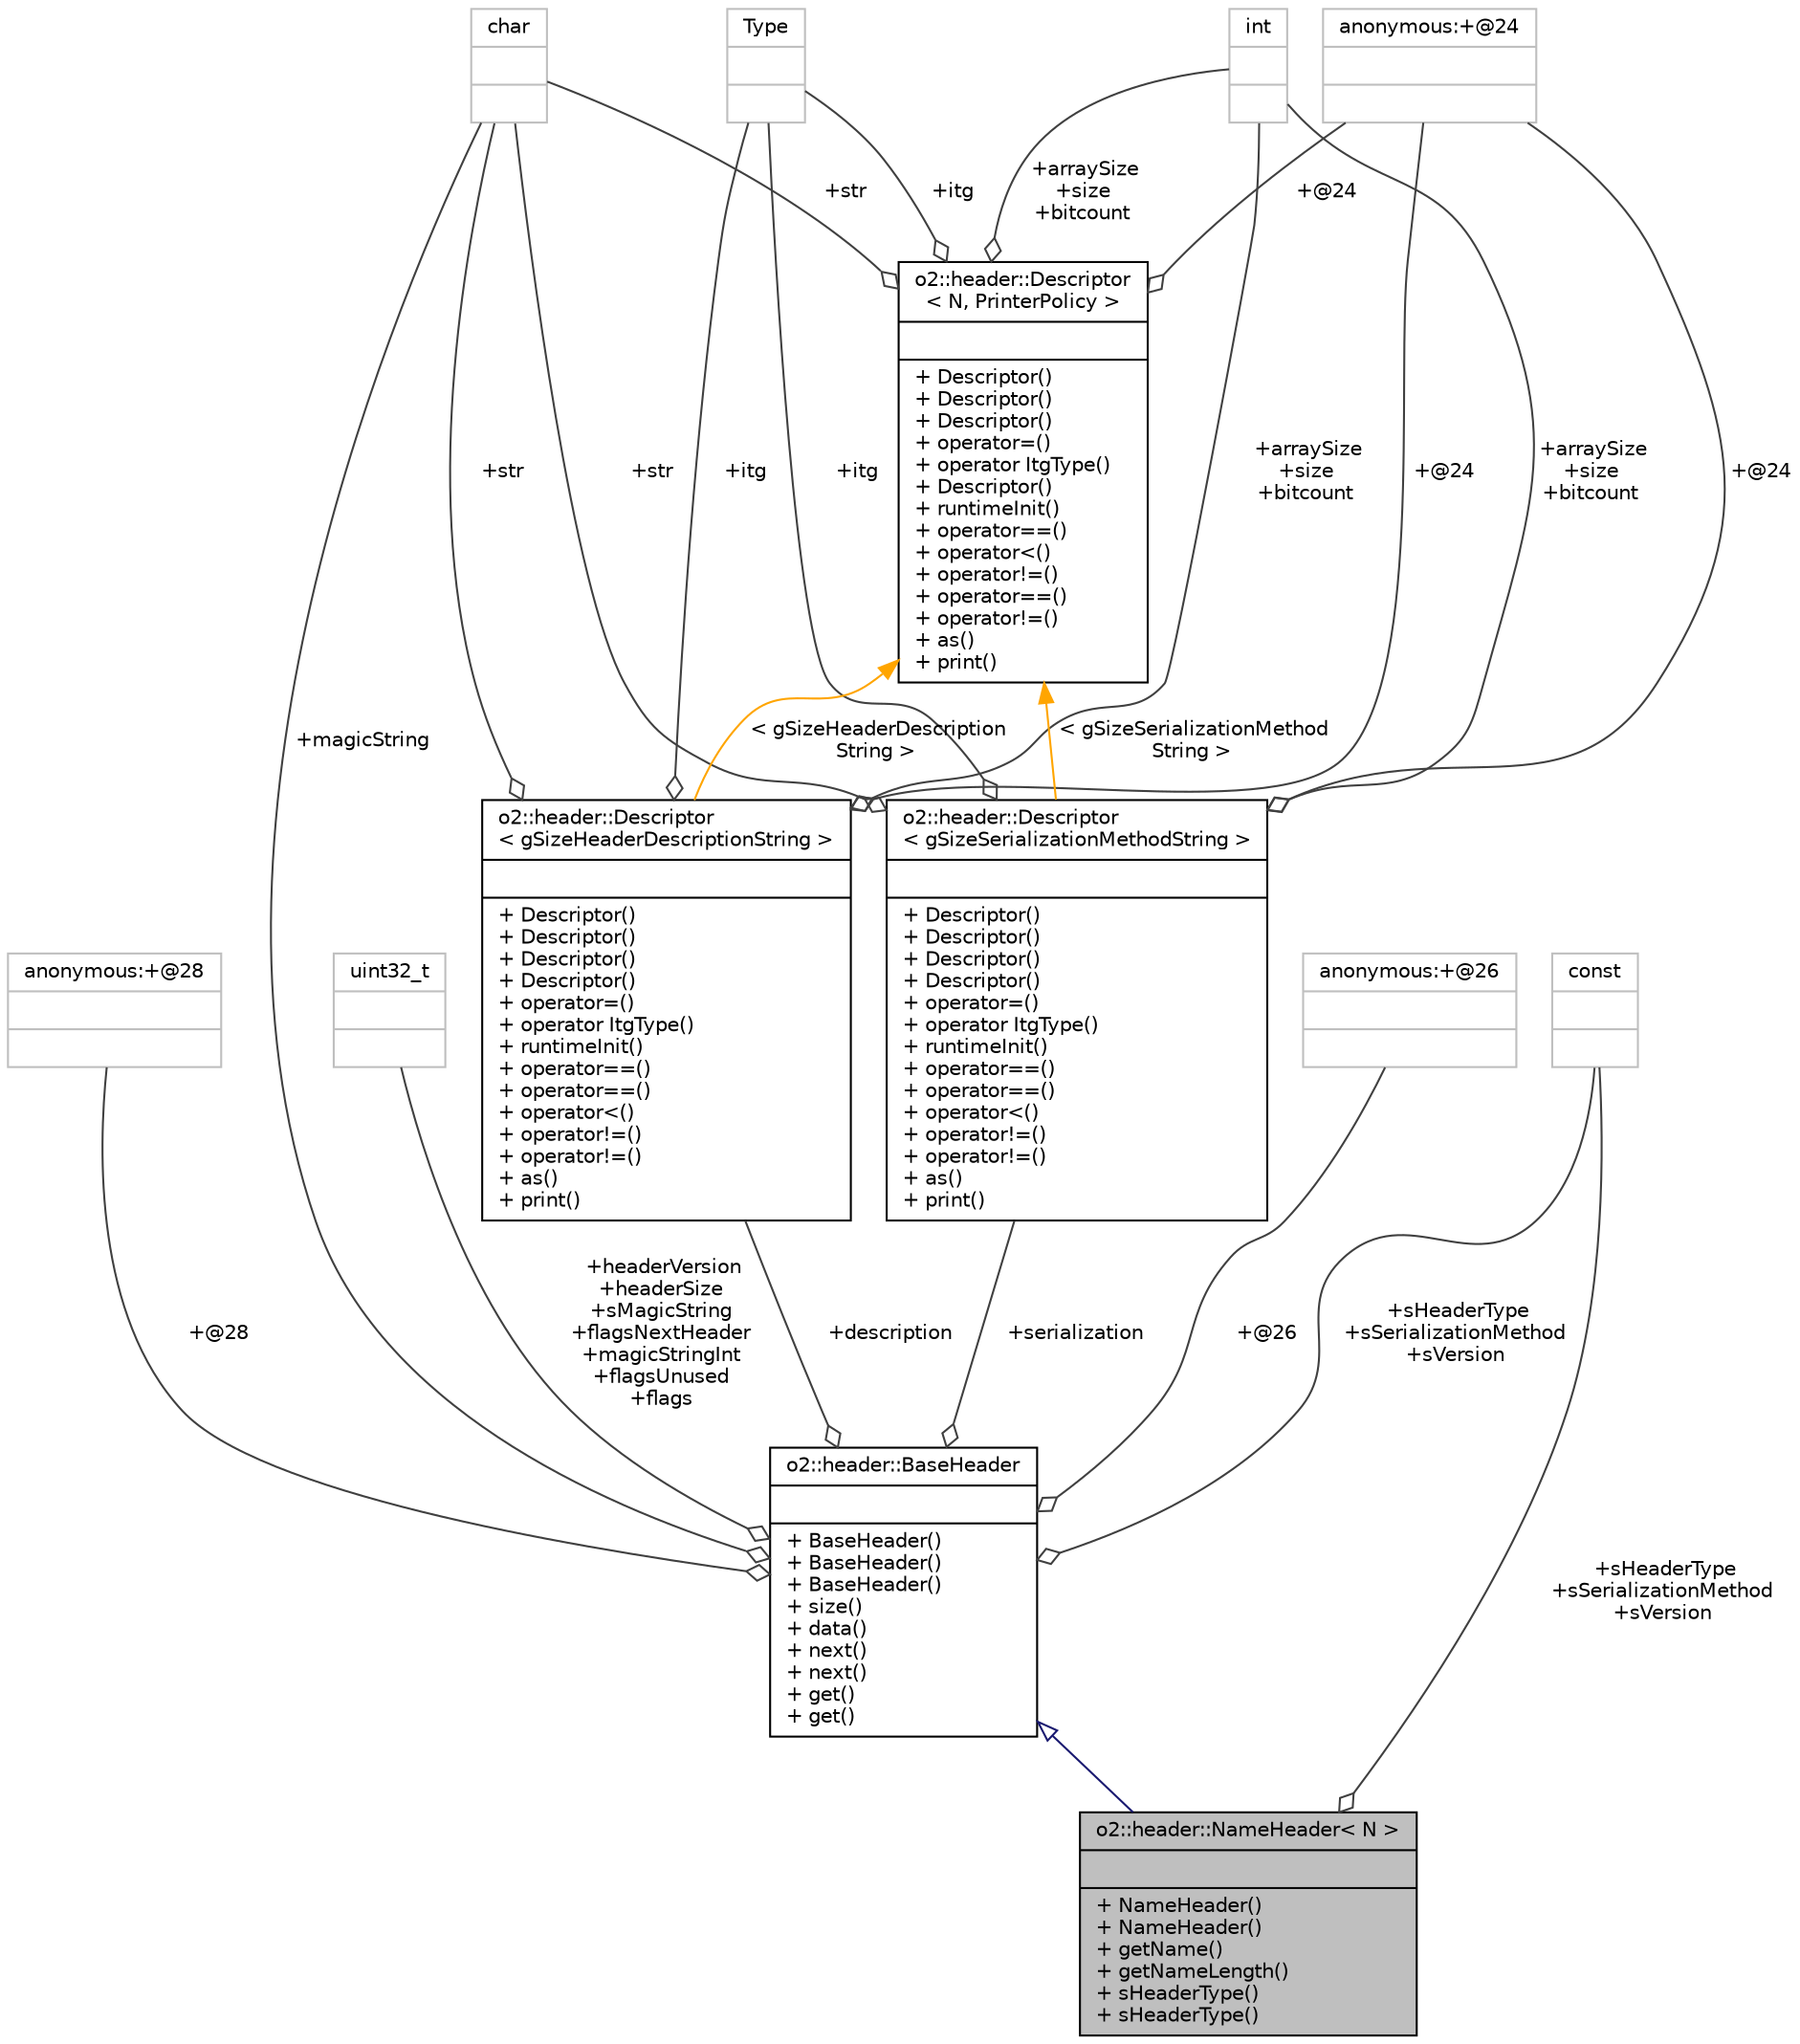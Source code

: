 digraph "o2::header::NameHeader&lt; N &gt;"
{
 // INTERACTIVE_SVG=YES
  bgcolor="transparent";
  edge [fontname="Helvetica",fontsize="10",labelfontname="Helvetica",labelfontsize="10"];
  node [fontname="Helvetica",fontsize="10",shape=record];
  Node1 [label="{o2::header::NameHeader\< N \>\n||+ NameHeader()\l+ NameHeader()\l+ getName()\l+ getNameLength()\l+ sHeaderType()\l+ sHeaderType()\l}",height=0.2,width=0.4,color="black", fillcolor="grey75", style="filled", fontcolor="black"];
  Node2 -> Node1 [dir="back",color="midnightblue",fontsize="10",style="solid",arrowtail="onormal",fontname="Helvetica"];
  Node2 [label="{o2::header::BaseHeader\n||+ BaseHeader()\l+ BaseHeader()\l+ BaseHeader()\l+ size()\l+ data()\l+ next()\l+ next()\l+ get()\l+ get()\l}",height=0.2,width=0.4,color="black",URL="$d8/dbd/structo2_1_1header_1_1BaseHeader.html",tooltip="the base header struct Every header type must begin (i.e. derive) with this. Don&#39;t use this struct di..."];
  Node3 -> Node2 [color="grey25",fontsize="10",style="solid",label=" +description" ,arrowhead="odiamond",fontname="Helvetica"];
  Node3 [label="{o2::header::Descriptor\l\< gSizeHeaderDescriptionString \>\n||+ Descriptor()\l+ Descriptor()\l+ Descriptor()\l+ Descriptor()\l+ operator=()\l+ operator ItgType()\l+ runtimeInit()\l+ operator==()\l+ operator==()\l+ operator\<()\l+ operator!=()\l+ operator!=()\l+ as()\l+ print()\l}",height=0.2,width=0.4,color="black",URL="$d9/db3/structo2_1_1header_1_1Descriptor.html"];
  Node4 -> Node3 [color="grey25",fontsize="10",style="solid",label=" +itg" ,arrowhead="odiamond",fontname="Helvetica"];
  Node4 [label="{Type\n||}",height=0.2,width=0.4,color="grey75"];
  Node5 -> Node3 [color="grey25",fontsize="10",style="solid",label=" +str" ,arrowhead="odiamond",fontname="Helvetica"];
  Node5 [label="{char\n||}",height=0.2,width=0.4,color="grey75"];
  Node6 -> Node3 [color="grey25",fontsize="10",style="solid",label=" +arraySize\n+size\n+bitcount" ,arrowhead="odiamond",fontname="Helvetica"];
  Node6 [label="{int\n||}",height=0.2,width=0.4,color="grey75"];
  Node7 -> Node3 [color="grey25",fontsize="10",style="solid",label=" +@24" ,arrowhead="odiamond",fontname="Helvetica"];
  Node7 [label="{anonymous:+@24\n||}",height=0.2,width=0.4,color="grey75"];
  Node8 -> Node3 [dir="back",color="orange",fontsize="10",style="solid",label=" \< gSizeHeaderDescription\lString \>" ,fontname="Helvetica"];
  Node8 [label="{o2::header::Descriptor\l\< N, PrinterPolicy \>\n||+ Descriptor()\l+ Descriptor()\l+ Descriptor()\l+ operator=()\l+ operator ItgType()\l+ Descriptor()\l+ runtimeInit()\l+ operator==()\l+ operator\<()\l+ operator!=()\l+ operator==()\l+ operator!=()\l+ as()\l+ print()\l}",height=0.2,width=0.4,color="black",URL="$d9/db3/structo2_1_1header_1_1Descriptor.html"];
  Node4 -> Node8 [color="grey25",fontsize="10",style="solid",label=" +itg" ,arrowhead="odiamond",fontname="Helvetica"];
  Node5 -> Node8 [color="grey25",fontsize="10",style="solid",label=" +str" ,arrowhead="odiamond",fontname="Helvetica"];
  Node6 -> Node8 [color="grey25",fontsize="10",style="solid",label=" +arraySize\n+size\n+bitcount" ,arrowhead="odiamond",fontname="Helvetica"];
  Node7 -> Node8 [color="grey25",fontsize="10",style="solid",label=" +@24" ,arrowhead="odiamond",fontname="Helvetica"];
  Node9 -> Node2 [color="grey25",fontsize="10",style="solid",label=" +@26" ,arrowhead="odiamond",fontname="Helvetica"];
  Node9 [label="{anonymous:+@26\n||}",height=0.2,width=0.4,color="grey75"];
  Node5 -> Node2 [color="grey25",fontsize="10",style="solid",label=" +magicString" ,arrowhead="odiamond",fontname="Helvetica"];
  Node10 -> Node2 [color="grey25",fontsize="10",style="solid",label=" +@28" ,arrowhead="odiamond",fontname="Helvetica"];
  Node10 [label="{anonymous:+@28\n||}",height=0.2,width=0.4,color="grey75"];
  Node11 -> Node2 [color="grey25",fontsize="10",style="solid",label=" +serialization" ,arrowhead="odiamond",fontname="Helvetica"];
  Node11 [label="{o2::header::Descriptor\l\< gSizeSerializationMethodString \>\n||+ Descriptor()\l+ Descriptor()\l+ Descriptor()\l+ Descriptor()\l+ operator=()\l+ operator ItgType()\l+ runtimeInit()\l+ operator==()\l+ operator==()\l+ operator\<()\l+ operator!=()\l+ operator!=()\l+ as()\l+ print()\l}",height=0.2,width=0.4,color="black",URL="$d9/db3/structo2_1_1header_1_1Descriptor.html"];
  Node4 -> Node11 [color="grey25",fontsize="10",style="solid",label=" +itg" ,arrowhead="odiamond",fontname="Helvetica"];
  Node5 -> Node11 [color="grey25",fontsize="10",style="solid",label=" +str" ,arrowhead="odiamond",fontname="Helvetica"];
  Node6 -> Node11 [color="grey25",fontsize="10",style="solid",label=" +arraySize\n+size\n+bitcount" ,arrowhead="odiamond",fontname="Helvetica"];
  Node7 -> Node11 [color="grey25",fontsize="10",style="solid",label=" +@24" ,arrowhead="odiamond",fontname="Helvetica"];
  Node8 -> Node11 [dir="back",color="orange",fontsize="10",style="solid",label=" \< gSizeSerializationMethod\lString \>" ,fontname="Helvetica"];
  Node12 -> Node2 [color="grey25",fontsize="10",style="solid",label=" +headerVersion\n+headerSize\n+sMagicString\n+flagsNextHeader\n+magicStringInt\n+flagsUnused\n+flags" ,arrowhead="odiamond",fontname="Helvetica"];
  Node12 [label="{uint32_t\n||}",height=0.2,width=0.4,color="grey75"];
  Node13 -> Node2 [color="grey25",fontsize="10",style="solid",label=" +sHeaderType\n+sSerializationMethod\n+sVersion" ,arrowhead="odiamond",fontname="Helvetica"];
  Node13 [label="{const\n||}",height=0.2,width=0.4,color="grey75"];
  Node13 -> Node1 [color="grey25",fontsize="10",style="solid",label=" +sHeaderType\n+sSerializationMethod\n+sVersion" ,arrowhead="odiamond",fontname="Helvetica"];
}
